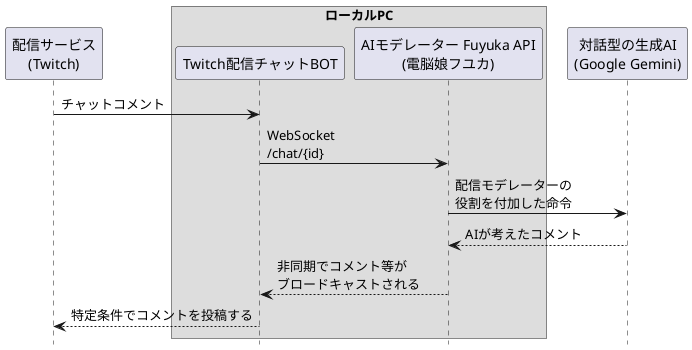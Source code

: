 @startuml
skinparam BoxPadding 15
hide footbox

participant "配信サービス\n(Twitch)" as TW
box "ローカルPC"
participant "Twitch配信チャットBOT" as TW_CB
participant "AIモデレーター Fuyuka API\n(電脳娘フユカ)" as AFA
end box
participant "対話型の生成AI\n(Google Gemini)" as GGA

TW -> TW_CB : チャットコメント
TW_CB -> AFA : WebSocket\n/chat/{id}
AFA -> GGA : 配信モデレーターの\n役割を付加した命令
AFA <-- GGA : AIが考えたコメント
TW_CB <-- AFA : 非同期でコメント等が\nブロードキャストされる
TW <-- TW_CB : 特定条件でコメントを投稿する
@enduml
